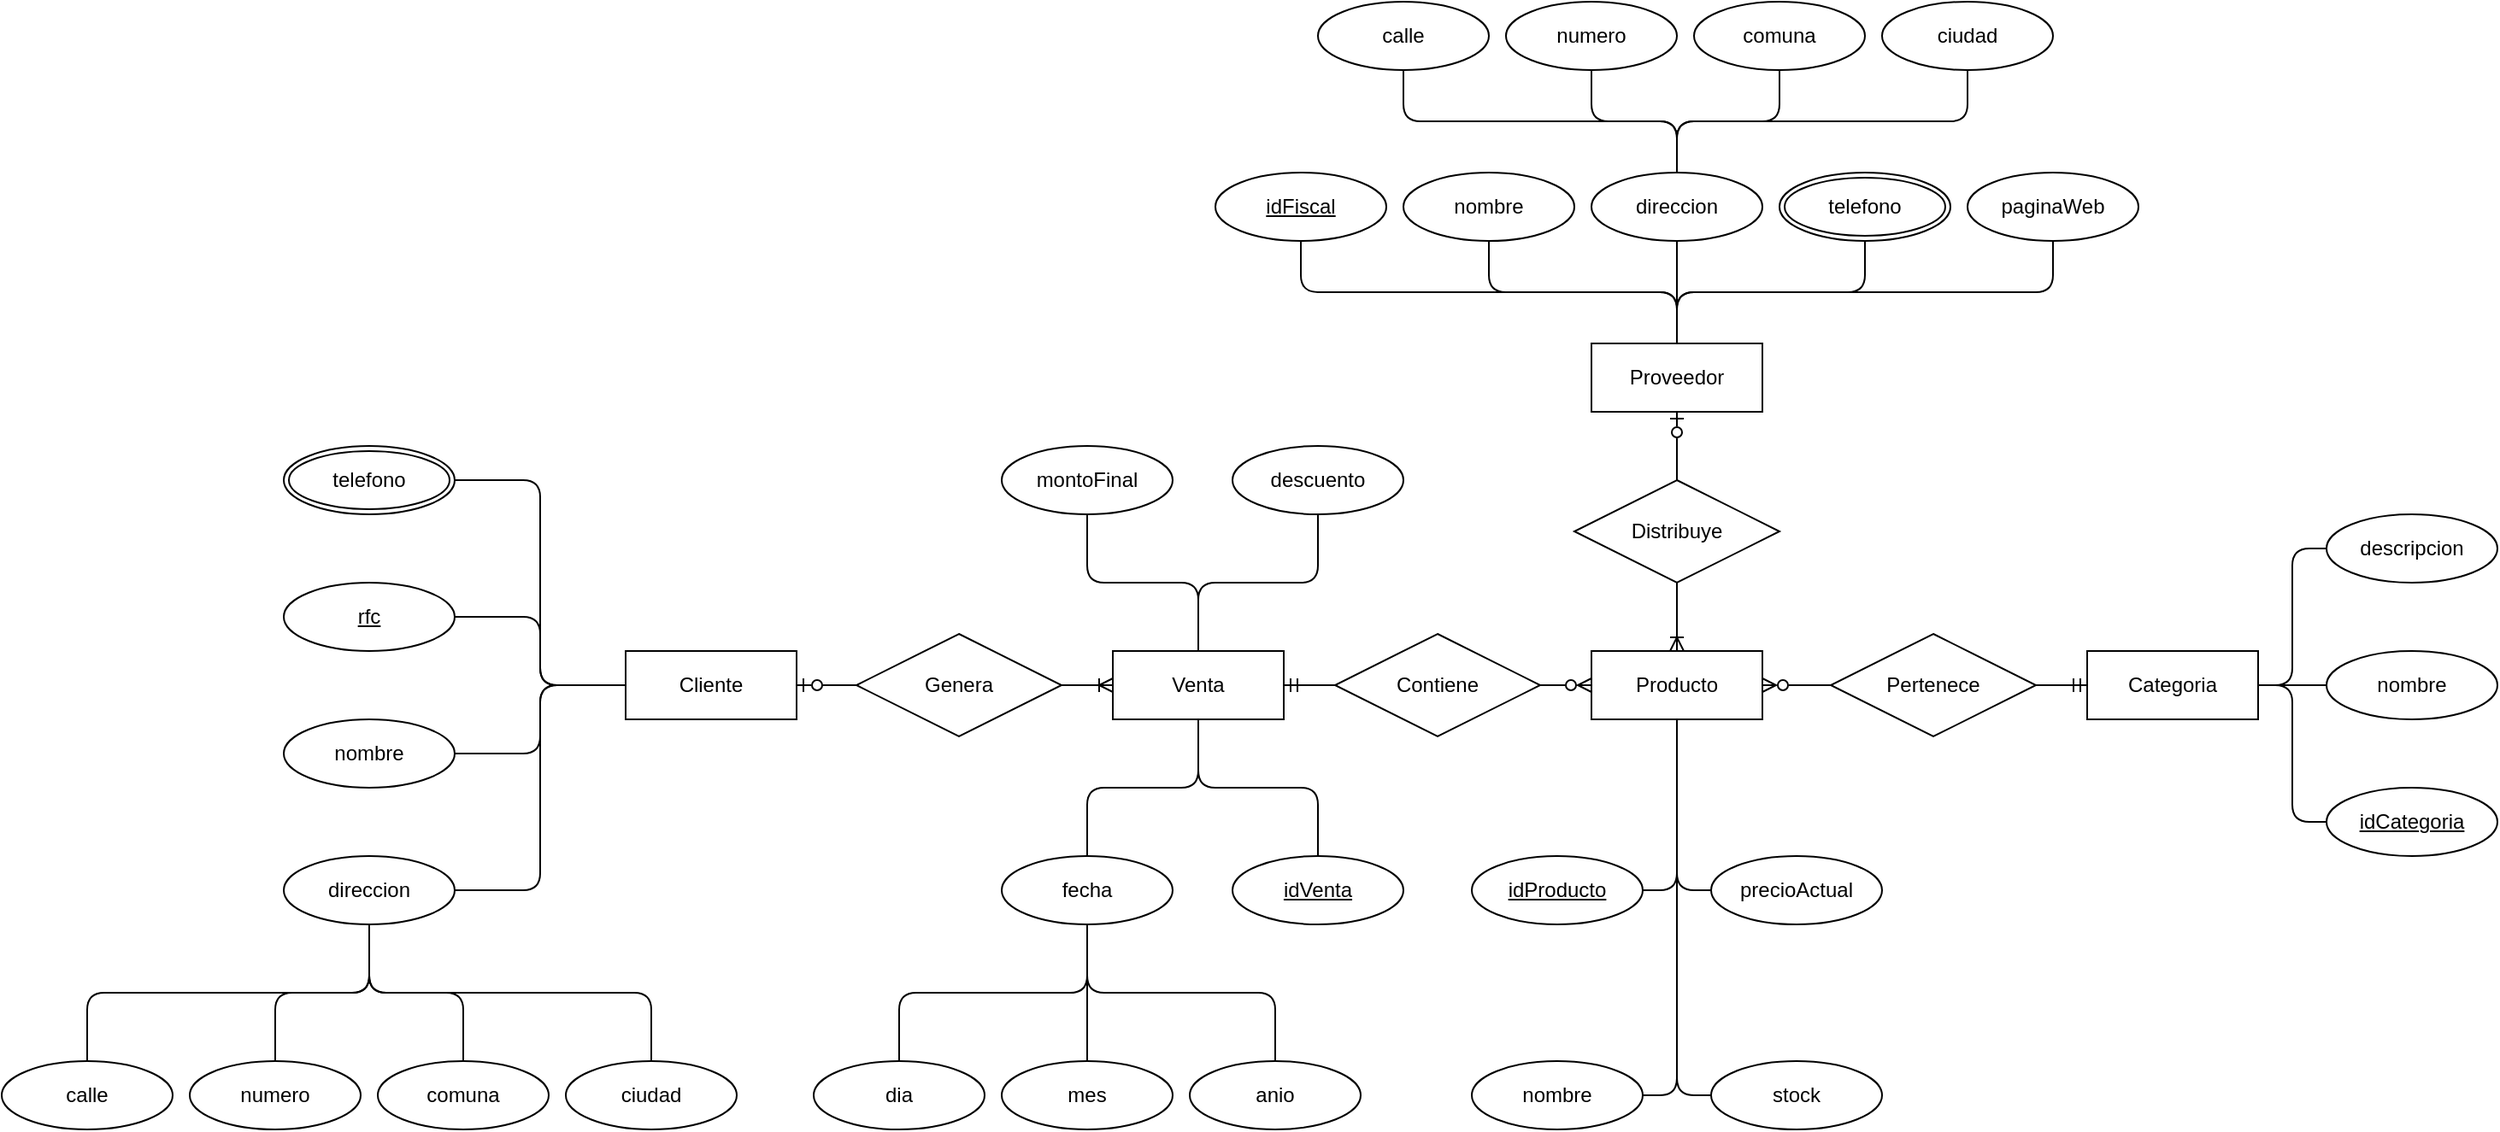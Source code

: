 <mxfile version="24.5.2" type="github">
  <diagram name="Page-1" id="oUrtw_3djIeICZ6aYUFe">
    <mxGraphModel dx="2284" dy="789" grid="1" gridSize="10" guides="1" tooltips="1" connect="1" arrows="1" fold="1" page="1" pageScale="1" pageWidth="850" pageHeight="1100" math="0" shadow="0">
      <root>
        <mxCell id="0" />
        <mxCell id="1" parent="0" />
        <mxCell id="MkQvWn6cAgsR6RFx1JYP-8" style="edgeStyle=orthogonalEdgeStyle;rounded=0;orthogonalLoop=1;jettySize=auto;html=1;exitX=1;exitY=0.5;exitDx=0;exitDy=0;entryX=0;entryY=0.5;entryDx=0;entryDy=0;endArrow=none;endFill=0;startArrow=ERzeroToMany;startFill=0;" edge="1" parent="1" source="MkQvWn6cAgsR6RFx1JYP-1" target="MkQvWn6cAgsR6RFx1JYP-6">
          <mxGeometry relative="1" as="geometry" />
        </mxCell>
        <mxCell id="MkQvWn6cAgsR6RFx1JYP-12" style="edgeStyle=orthogonalEdgeStyle;rounded=1;orthogonalLoop=1;jettySize=auto;html=1;exitX=0.5;exitY=0;exitDx=0;exitDy=0;entryX=0.5;entryY=1;entryDx=0;entryDy=0;endArrow=none;endFill=0;curved=0;startArrow=ERoneToMany;startFill=0;" edge="1" parent="1" source="MkQvWn6cAgsR6RFx1JYP-1" target="MkQvWn6cAgsR6RFx1JYP-5">
          <mxGeometry relative="1" as="geometry" />
        </mxCell>
        <mxCell id="MkQvWn6cAgsR6RFx1JYP-85" style="edgeStyle=orthogonalEdgeStyle;rounded=1;orthogonalLoop=1;jettySize=auto;html=1;exitX=0.5;exitY=1;exitDx=0;exitDy=0;entryX=1;entryY=0.5;entryDx=0;entryDy=0;endArrow=none;endFill=0;curved=0;" edge="1" parent="1" source="MkQvWn6cAgsR6RFx1JYP-1" target="MkQvWn6cAgsR6RFx1JYP-81">
          <mxGeometry relative="1" as="geometry" />
        </mxCell>
        <mxCell id="MkQvWn6cAgsR6RFx1JYP-86" style="edgeStyle=orthogonalEdgeStyle;rounded=1;orthogonalLoop=1;jettySize=auto;html=1;exitX=0.5;exitY=1;exitDx=0;exitDy=0;entryX=1;entryY=0.5;entryDx=0;entryDy=0;curved=0;endArrow=none;endFill=0;" edge="1" parent="1" source="MkQvWn6cAgsR6RFx1JYP-1" target="MkQvWn6cAgsR6RFx1JYP-83">
          <mxGeometry relative="1" as="geometry" />
        </mxCell>
        <mxCell id="MkQvWn6cAgsR6RFx1JYP-87" style="edgeStyle=orthogonalEdgeStyle;rounded=1;orthogonalLoop=1;jettySize=auto;html=1;exitX=0.5;exitY=1;exitDx=0;exitDy=0;entryX=0;entryY=0.5;entryDx=0;entryDy=0;curved=0;endArrow=none;endFill=0;" edge="1" parent="1" source="MkQvWn6cAgsR6RFx1JYP-1" target="MkQvWn6cAgsR6RFx1JYP-82">
          <mxGeometry relative="1" as="geometry" />
        </mxCell>
        <mxCell id="MkQvWn6cAgsR6RFx1JYP-88" style="edgeStyle=orthogonalEdgeStyle;rounded=1;orthogonalLoop=1;jettySize=auto;html=1;exitX=0.5;exitY=1;exitDx=0;exitDy=0;entryX=0;entryY=0.5;entryDx=0;entryDy=0;curved=0;endArrow=none;endFill=0;" edge="1" parent="1" source="MkQvWn6cAgsR6RFx1JYP-1" target="MkQvWn6cAgsR6RFx1JYP-84">
          <mxGeometry relative="1" as="geometry" />
        </mxCell>
        <mxCell id="MkQvWn6cAgsR6RFx1JYP-1" value="Producto" style="whiteSpace=wrap;html=1;align=center;" vertex="1" parent="1">
          <mxGeometry x="650" y="590" width="100" height="40" as="geometry" />
        </mxCell>
        <mxCell id="MkQvWn6cAgsR6RFx1JYP-23" style="edgeStyle=orthogonalEdgeStyle;rounded=1;orthogonalLoop=1;jettySize=auto;html=1;exitX=0.5;exitY=0;exitDx=0;exitDy=0;entryX=0.5;entryY=1;entryDx=0;entryDy=0;curved=0;endArrow=none;endFill=0;" edge="1" parent="1" source="MkQvWn6cAgsR6RFx1JYP-2" target="MkQvWn6cAgsR6RFx1JYP-14">
          <mxGeometry relative="1" as="geometry" />
        </mxCell>
        <mxCell id="MkQvWn6cAgsR6RFx1JYP-24" style="edgeStyle=orthogonalEdgeStyle;rounded=1;orthogonalLoop=1;jettySize=auto;html=1;exitX=0.5;exitY=0;exitDx=0;exitDy=0;entryX=0.5;entryY=1;entryDx=0;entryDy=0;curved=0;endArrow=none;endFill=0;" edge="1" parent="1" source="MkQvWn6cAgsR6RFx1JYP-2" target="MkQvWn6cAgsR6RFx1JYP-15">
          <mxGeometry relative="1" as="geometry" />
        </mxCell>
        <mxCell id="MkQvWn6cAgsR6RFx1JYP-25" style="edgeStyle=orthogonalEdgeStyle;rounded=1;orthogonalLoop=1;jettySize=auto;html=1;exitX=0.5;exitY=0;exitDx=0;exitDy=0;entryX=0.5;entryY=1;entryDx=0;entryDy=0;curved=0;endArrow=none;endFill=0;" edge="1" parent="1" source="MkQvWn6cAgsR6RFx1JYP-2" target="MkQvWn6cAgsR6RFx1JYP-16">
          <mxGeometry relative="1" as="geometry" />
        </mxCell>
        <mxCell id="MkQvWn6cAgsR6RFx1JYP-26" style="edgeStyle=orthogonalEdgeStyle;rounded=1;orthogonalLoop=1;jettySize=auto;html=1;exitX=0.5;exitY=0;exitDx=0;exitDy=0;entryX=0.5;entryY=1;entryDx=0;entryDy=0;curved=0;endArrow=none;endFill=0;" edge="1" parent="1" source="MkQvWn6cAgsR6RFx1JYP-2" target="MkQvWn6cAgsR6RFx1JYP-17">
          <mxGeometry relative="1" as="geometry" />
        </mxCell>
        <mxCell id="MkQvWn6cAgsR6RFx1JYP-27" style="edgeStyle=orthogonalEdgeStyle;rounded=1;orthogonalLoop=1;jettySize=auto;html=1;exitX=0.5;exitY=0;exitDx=0;exitDy=0;entryX=0.5;entryY=1;entryDx=0;entryDy=0;curved=0;endArrow=none;endFill=0;" edge="1" parent="1" source="MkQvWn6cAgsR6RFx1JYP-2" target="MkQvWn6cAgsR6RFx1JYP-18">
          <mxGeometry relative="1" as="geometry" />
        </mxCell>
        <mxCell id="MkQvWn6cAgsR6RFx1JYP-2" value="Proveedor" style="whiteSpace=wrap;html=1;align=center;" vertex="1" parent="1">
          <mxGeometry x="650" y="410" width="100" height="40" as="geometry" />
        </mxCell>
        <mxCell id="MkQvWn6cAgsR6RFx1JYP-10" style="edgeStyle=orthogonalEdgeStyle;rounded=1;orthogonalLoop=1;jettySize=auto;html=1;exitX=1;exitY=0.5;exitDx=0;exitDy=0;entryX=0;entryY=0.5;entryDx=0;entryDy=0;curved=0;endArrow=none;endFill=0;startArrow=ERzeroToOne;startFill=0;" edge="1" parent="1" source="MkQvWn6cAgsR6RFx1JYP-3" target="MkQvWn6cAgsR6RFx1JYP-56">
          <mxGeometry relative="1" as="geometry">
            <mxPoint x="225" y="610" as="targetPoint" />
          </mxGeometry>
        </mxCell>
        <mxCell id="MkQvWn6cAgsR6RFx1JYP-3" value="Cliente" style="whiteSpace=wrap;html=1;align=center;" vertex="1" parent="1">
          <mxGeometry x="85" y="590" width="100" height="40" as="geometry" />
        </mxCell>
        <mxCell id="MkQvWn6cAgsR6RFx1JYP-76" style="edgeStyle=orthogonalEdgeStyle;rounded=1;orthogonalLoop=1;jettySize=auto;html=1;exitX=1;exitY=0.5;exitDx=0;exitDy=0;entryX=0;entryY=0.5;entryDx=0;entryDy=0;endArrow=none;endFill=0;curved=0;" edge="1" parent="1" source="MkQvWn6cAgsR6RFx1JYP-4" target="MkQvWn6cAgsR6RFx1JYP-75">
          <mxGeometry relative="1" as="geometry" />
        </mxCell>
        <mxCell id="MkQvWn6cAgsR6RFx1JYP-77" style="edgeStyle=orthogonalEdgeStyle;rounded=1;orthogonalLoop=1;jettySize=auto;html=1;exitX=1;exitY=0.5;exitDx=0;exitDy=0;entryX=0;entryY=0.5;entryDx=0;entryDy=0;curved=0;endArrow=none;endFill=0;" edge="1" parent="1" source="MkQvWn6cAgsR6RFx1JYP-4" target="MkQvWn6cAgsR6RFx1JYP-74">
          <mxGeometry relative="1" as="geometry" />
        </mxCell>
        <mxCell id="MkQvWn6cAgsR6RFx1JYP-78" style="edgeStyle=orthogonalEdgeStyle;rounded=1;orthogonalLoop=1;jettySize=auto;html=1;exitX=1;exitY=0.5;exitDx=0;exitDy=0;entryX=0;entryY=0.5;entryDx=0;entryDy=0;curved=0;endArrow=none;endFill=0;" edge="1" parent="1" source="MkQvWn6cAgsR6RFx1JYP-4" target="MkQvWn6cAgsR6RFx1JYP-73">
          <mxGeometry relative="1" as="geometry" />
        </mxCell>
        <mxCell id="MkQvWn6cAgsR6RFx1JYP-4" value="Categoria" style="whiteSpace=wrap;html=1;align=center;" vertex="1" parent="1">
          <mxGeometry x="940" y="590" width="100" height="40" as="geometry" />
        </mxCell>
        <mxCell id="MkQvWn6cAgsR6RFx1JYP-13" style="edgeStyle=orthogonalEdgeStyle;rounded=1;orthogonalLoop=1;jettySize=auto;html=1;exitX=0.5;exitY=0;exitDx=0;exitDy=0;entryX=0.5;entryY=1;entryDx=0;entryDy=0;curved=0;endArrow=ERzeroToOne;endFill=0;startArrow=none;startFill=0;" edge="1" parent="1" source="MkQvWn6cAgsR6RFx1JYP-5" target="MkQvWn6cAgsR6RFx1JYP-2">
          <mxGeometry relative="1" as="geometry" />
        </mxCell>
        <mxCell id="MkQvWn6cAgsR6RFx1JYP-5" value="Distribuye" style="shape=rhombus;perimeter=rhombusPerimeter;whiteSpace=wrap;html=1;align=center;" vertex="1" parent="1">
          <mxGeometry x="640" y="490" width="120" height="60" as="geometry" />
        </mxCell>
        <mxCell id="MkQvWn6cAgsR6RFx1JYP-9" style="edgeStyle=orthogonalEdgeStyle;rounded=1;orthogonalLoop=1;jettySize=auto;html=1;exitX=1;exitY=0.5;exitDx=0;exitDy=0;entryX=0;entryY=0.5;entryDx=0;entryDy=0;curved=0;endArrow=ERmandOne;endFill=0;" edge="1" parent="1" source="MkQvWn6cAgsR6RFx1JYP-6" target="MkQvWn6cAgsR6RFx1JYP-4">
          <mxGeometry relative="1" as="geometry" />
        </mxCell>
        <mxCell id="MkQvWn6cAgsR6RFx1JYP-6" value="Pertenece" style="shape=rhombus;perimeter=rhombusPerimeter;whiteSpace=wrap;html=1;align=center;" vertex="1" parent="1">
          <mxGeometry x="790" y="580" width="120" height="60" as="geometry" />
        </mxCell>
        <mxCell id="MkQvWn6cAgsR6RFx1JYP-11" style="edgeStyle=orthogonalEdgeStyle;rounded=0;orthogonalLoop=1;jettySize=auto;html=1;exitX=1;exitY=0.5;exitDx=0;exitDy=0;entryX=0;entryY=0.5;entryDx=0;entryDy=0;endArrow=ERzeroToMany;endFill=0;" edge="1" parent="1" source="MkQvWn6cAgsR6RFx1JYP-7" target="MkQvWn6cAgsR6RFx1JYP-1">
          <mxGeometry relative="1" as="geometry" />
        </mxCell>
        <mxCell id="MkQvWn6cAgsR6RFx1JYP-7" value="Contiene" style="shape=rhombus;perimeter=rhombusPerimeter;whiteSpace=wrap;html=1;align=center;" vertex="1" parent="1">
          <mxGeometry x="500" y="580" width="120" height="60" as="geometry" />
        </mxCell>
        <mxCell id="MkQvWn6cAgsR6RFx1JYP-14" value="idFiscal" style="ellipse;whiteSpace=wrap;html=1;align=center;fontStyle=4;" vertex="1" parent="1">
          <mxGeometry x="430" y="310" width="100" height="40" as="geometry" />
        </mxCell>
        <mxCell id="MkQvWn6cAgsR6RFx1JYP-15" value="nombre" style="ellipse;whiteSpace=wrap;html=1;align=center;" vertex="1" parent="1">
          <mxGeometry x="540" y="310" width="100" height="40" as="geometry" />
        </mxCell>
        <mxCell id="MkQvWn6cAgsR6RFx1JYP-28" style="edgeStyle=orthogonalEdgeStyle;rounded=1;orthogonalLoop=1;jettySize=auto;html=1;exitX=0.5;exitY=0;exitDx=0;exitDy=0;entryX=0.5;entryY=1;entryDx=0;entryDy=0;curved=0;endArrow=none;endFill=0;" edge="1" parent="1" source="MkQvWn6cAgsR6RFx1JYP-16" target="MkQvWn6cAgsR6RFx1JYP-21">
          <mxGeometry relative="1" as="geometry" />
        </mxCell>
        <mxCell id="MkQvWn6cAgsR6RFx1JYP-29" style="edgeStyle=orthogonalEdgeStyle;rounded=1;orthogonalLoop=1;jettySize=auto;html=1;exitX=0.5;exitY=0;exitDx=0;exitDy=0;entryX=0.5;entryY=1;entryDx=0;entryDy=0;curved=0;endArrow=none;endFill=0;" edge="1" parent="1" source="MkQvWn6cAgsR6RFx1JYP-16" target="MkQvWn6cAgsR6RFx1JYP-22">
          <mxGeometry relative="1" as="geometry" />
        </mxCell>
        <mxCell id="MkQvWn6cAgsR6RFx1JYP-30" style="edgeStyle=orthogonalEdgeStyle;rounded=1;orthogonalLoop=1;jettySize=auto;html=1;exitX=0.5;exitY=0;exitDx=0;exitDy=0;entryX=0.5;entryY=1;entryDx=0;entryDy=0;curved=0;endArrow=none;endFill=0;" edge="1" parent="1" source="MkQvWn6cAgsR6RFx1JYP-16" target="MkQvWn6cAgsR6RFx1JYP-19">
          <mxGeometry relative="1" as="geometry" />
        </mxCell>
        <mxCell id="MkQvWn6cAgsR6RFx1JYP-31" style="edgeStyle=orthogonalEdgeStyle;rounded=1;orthogonalLoop=1;jettySize=auto;html=1;exitX=0.5;exitY=0;exitDx=0;exitDy=0;entryX=0.5;entryY=1;entryDx=0;entryDy=0;curved=0;endArrow=none;endFill=0;" edge="1" parent="1" source="MkQvWn6cAgsR6RFx1JYP-16" target="MkQvWn6cAgsR6RFx1JYP-20">
          <mxGeometry relative="1" as="geometry" />
        </mxCell>
        <mxCell id="MkQvWn6cAgsR6RFx1JYP-16" value="direccion" style="ellipse;whiteSpace=wrap;html=1;align=center;" vertex="1" parent="1">
          <mxGeometry x="650" y="310" width="100" height="40" as="geometry" />
        </mxCell>
        <mxCell id="MkQvWn6cAgsR6RFx1JYP-17" value="telefono" style="ellipse;shape=doubleEllipse;margin=3;whiteSpace=wrap;html=1;align=center;" vertex="1" parent="1">
          <mxGeometry x="760" y="310" width="100" height="40" as="geometry" />
        </mxCell>
        <mxCell id="MkQvWn6cAgsR6RFx1JYP-18" value="paginaWeb" style="ellipse;whiteSpace=wrap;html=1;align=center;" vertex="1" parent="1">
          <mxGeometry x="870" y="310" width="100" height="40" as="geometry" />
        </mxCell>
        <mxCell id="MkQvWn6cAgsR6RFx1JYP-19" value="comuna" style="ellipse;whiteSpace=wrap;html=1;align=center;" vertex="1" parent="1">
          <mxGeometry x="710" y="210" width="100" height="40" as="geometry" />
        </mxCell>
        <mxCell id="MkQvWn6cAgsR6RFx1JYP-20" value="ciudad" style="ellipse;whiteSpace=wrap;html=1;align=center;" vertex="1" parent="1">
          <mxGeometry x="820" y="210" width="100" height="40" as="geometry" />
        </mxCell>
        <mxCell id="MkQvWn6cAgsR6RFx1JYP-21" value="calle" style="ellipse;whiteSpace=wrap;html=1;align=center;" vertex="1" parent="1">
          <mxGeometry x="490" y="210" width="100" height="40" as="geometry" />
        </mxCell>
        <mxCell id="MkQvWn6cAgsR6RFx1JYP-22" value="numero" style="ellipse;whiteSpace=wrap;html=1;align=center;" vertex="1" parent="1">
          <mxGeometry x="600" y="210" width="100" height="40" as="geometry" />
        </mxCell>
        <mxCell id="MkQvWn6cAgsR6RFx1JYP-48" style="edgeStyle=orthogonalEdgeStyle;rounded=1;orthogonalLoop=1;jettySize=auto;html=1;exitX=1;exitY=0.5;exitDx=0;exitDy=0;entryX=0;entryY=0.5;entryDx=0;entryDy=0;curved=0;endArrow=none;endFill=0;" edge="1" parent="1" source="MkQvWn6cAgsR6RFx1JYP-32" target="MkQvWn6cAgsR6RFx1JYP-3">
          <mxGeometry relative="1" as="geometry" />
        </mxCell>
        <mxCell id="MkQvWn6cAgsR6RFx1JYP-32" value="rfc" style="ellipse;whiteSpace=wrap;html=1;align=center;fontStyle=4;" vertex="1" parent="1">
          <mxGeometry x="-115" y="550" width="100" height="40" as="geometry" />
        </mxCell>
        <mxCell id="MkQvWn6cAgsR6RFx1JYP-50" style="edgeStyle=orthogonalEdgeStyle;rounded=1;orthogonalLoop=1;jettySize=auto;html=1;exitX=1;exitY=0.5;exitDx=0;exitDy=0;entryX=0;entryY=0.5;entryDx=0;entryDy=0;curved=0;endArrow=none;endFill=0;" edge="1" parent="1" source="MkQvWn6cAgsR6RFx1JYP-33" target="MkQvWn6cAgsR6RFx1JYP-3">
          <mxGeometry relative="1" as="geometry" />
        </mxCell>
        <mxCell id="MkQvWn6cAgsR6RFx1JYP-33" value="direccion" style="ellipse;whiteSpace=wrap;html=1;align=center;" vertex="1" parent="1">
          <mxGeometry x="-115" y="710" width="100" height="40" as="geometry" />
        </mxCell>
        <mxCell id="MkQvWn6cAgsR6RFx1JYP-49" style="edgeStyle=orthogonalEdgeStyle;rounded=1;orthogonalLoop=1;jettySize=auto;html=1;exitX=1;exitY=0.5;exitDx=0;exitDy=0;entryX=0;entryY=0.5;entryDx=0;entryDy=0;endArrow=none;endFill=0;curved=0;" edge="1" parent="1" source="MkQvWn6cAgsR6RFx1JYP-34" target="MkQvWn6cAgsR6RFx1JYP-3">
          <mxGeometry relative="1" as="geometry" />
        </mxCell>
        <mxCell id="MkQvWn6cAgsR6RFx1JYP-34" value="nombre" style="ellipse;whiteSpace=wrap;html=1;align=center;" vertex="1" parent="1">
          <mxGeometry x="-115" y="630" width="100" height="40" as="geometry" />
        </mxCell>
        <mxCell id="MkQvWn6cAgsR6RFx1JYP-46" style="edgeStyle=orthogonalEdgeStyle;rounded=1;orthogonalLoop=1;jettySize=auto;html=1;exitX=1;exitY=0.5;exitDx=0;exitDy=0;entryX=0;entryY=0.5;entryDx=0;entryDy=0;curved=0;endArrow=none;endFill=0;" edge="1" parent="1" source="MkQvWn6cAgsR6RFx1JYP-35" target="MkQvWn6cAgsR6RFx1JYP-3">
          <mxGeometry relative="1" as="geometry" />
        </mxCell>
        <mxCell id="MkQvWn6cAgsR6RFx1JYP-35" value="telefono" style="ellipse;shape=doubleEllipse;margin=3;whiteSpace=wrap;html=1;align=center;" vertex="1" parent="1">
          <mxGeometry x="-115" y="470" width="100" height="40" as="geometry" />
        </mxCell>
        <mxCell id="MkQvWn6cAgsR6RFx1JYP-52" style="edgeStyle=orthogonalEdgeStyle;rounded=1;orthogonalLoop=1;jettySize=auto;html=1;exitX=0.5;exitY=0;exitDx=0;exitDy=0;entryX=0.5;entryY=1;entryDx=0;entryDy=0;endArrow=none;endFill=0;curved=0;" edge="1" parent="1" source="MkQvWn6cAgsR6RFx1JYP-36" target="MkQvWn6cAgsR6RFx1JYP-33">
          <mxGeometry relative="1" as="geometry" />
        </mxCell>
        <mxCell id="MkQvWn6cAgsR6RFx1JYP-36" value="comuna" style="ellipse;whiteSpace=wrap;html=1;align=center;" vertex="1" parent="1">
          <mxGeometry x="-60" y="830" width="100" height="40" as="geometry" />
        </mxCell>
        <mxCell id="MkQvWn6cAgsR6RFx1JYP-53" style="edgeStyle=orthogonalEdgeStyle;rounded=1;orthogonalLoop=1;jettySize=auto;html=1;exitX=0.5;exitY=0;exitDx=0;exitDy=0;entryX=0.5;entryY=1;entryDx=0;entryDy=0;curved=0;endArrow=none;endFill=0;" edge="1" parent="1" source="MkQvWn6cAgsR6RFx1JYP-37" target="MkQvWn6cAgsR6RFx1JYP-33">
          <mxGeometry relative="1" as="geometry" />
        </mxCell>
        <mxCell id="MkQvWn6cAgsR6RFx1JYP-37" value="ciudad" style="ellipse;whiteSpace=wrap;html=1;align=center;" vertex="1" parent="1">
          <mxGeometry x="50" y="830" width="100" height="40" as="geometry" />
        </mxCell>
        <mxCell id="MkQvWn6cAgsR6RFx1JYP-54" style="edgeStyle=orthogonalEdgeStyle;rounded=1;orthogonalLoop=1;jettySize=auto;html=1;exitX=0.5;exitY=0;exitDx=0;exitDy=0;entryX=0.5;entryY=1;entryDx=0;entryDy=0;endArrow=none;endFill=0;curved=0;" edge="1" parent="1" source="MkQvWn6cAgsR6RFx1JYP-38" target="MkQvWn6cAgsR6RFx1JYP-33">
          <mxGeometry relative="1" as="geometry" />
        </mxCell>
        <mxCell id="MkQvWn6cAgsR6RFx1JYP-38" value="calle" style="ellipse;whiteSpace=wrap;html=1;align=center;" vertex="1" parent="1">
          <mxGeometry x="-280" y="830" width="100" height="40" as="geometry" />
        </mxCell>
        <mxCell id="MkQvWn6cAgsR6RFx1JYP-51" style="edgeStyle=orthogonalEdgeStyle;rounded=1;orthogonalLoop=1;jettySize=auto;html=1;exitX=0.5;exitY=0;exitDx=0;exitDy=0;entryX=0.5;entryY=1;entryDx=0;entryDy=0;endArrow=none;endFill=0;curved=0;" edge="1" parent="1" source="MkQvWn6cAgsR6RFx1JYP-39" target="MkQvWn6cAgsR6RFx1JYP-33">
          <mxGeometry relative="1" as="geometry" />
        </mxCell>
        <mxCell id="MkQvWn6cAgsR6RFx1JYP-39" value="numero" style="ellipse;whiteSpace=wrap;html=1;align=center;" vertex="1" parent="1">
          <mxGeometry x="-170" y="830" width="100" height="40" as="geometry" />
        </mxCell>
        <mxCell id="MkQvWn6cAgsR6RFx1JYP-58" style="edgeStyle=orthogonalEdgeStyle;rounded=1;orthogonalLoop=1;jettySize=auto;html=1;exitX=1;exitY=0.5;exitDx=0;exitDy=0;entryX=0;entryY=0.5;entryDx=0;entryDy=0;endArrow=none;endFill=0;curved=0;startArrow=ERmandOne;startFill=0;" edge="1" parent="1" source="MkQvWn6cAgsR6RFx1JYP-55" target="MkQvWn6cAgsR6RFx1JYP-7">
          <mxGeometry relative="1" as="geometry" />
        </mxCell>
        <mxCell id="MkQvWn6cAgsR6RFx1JYP-55" value="Venta" style="whiteSpace=wrap;html=1;align=center;" vertex="1" parent="1">
          <mxGeometry x="370" y="590" width="100" height="40" as="geometry" />
        </mxCell>
        <mxCell id="MkQvWn6cAgsR6RFx1JYP-57" style="edgeStyle=orthogonalEdgeStyle;rounded=0;orthogonalLoop=1;jettySize=auto;html=1;exitX=1;exitY=0.5;exitDx=0;exitDy=0;entryX=0;entryY=0.5;entryDx=0;entryDy=0;endArrow=ERoneToMany;endFill=0;" edge="1" parent="1" source="MkQvWn6cAgsR6RFx1JYP-56" target="MkQvWn6cAgsR6RFx1JYP-55">
          <mxGeometry relative="1" as="geometry" />
        </mxCell>
        <mxCell id="MkQvWn6cAgsR6RFx1JYP-56" value="Genera" style="shape=rhombus;perimeter=rhombusPerimeter;whiteSpace=wrap;html=1;align=center;" vertex="1" parent="1">
          <mxGeometry x="220" y="580" width="120" height="60" as="geometry" />
        </mxCell>
        <mxCell id="MkQvWn6cAgsR6RFx1JYP-63" style="edgeStyle=orthogonalEdgeStyle;rounded=1;orthogonalLoop=1;jettySize=auto;html=1;exitX=0.5;exitY=0;exitDx=0;exitDy=0;entryX=0.5;entryY=1;entryDx=0;entryDy=0;curved=0;endArrow=none;endFill=0;" edge="1" parent="1" source="MkQvWn6cAgsR6RFx1JYP-59" target="MkQvWn6cAgsR6RFx1JYP-55">
          <mxGeometry relative="1" as="geometry" />
        </mxCell>
        <mxCell id="MkQvWn6cAgsR6RFx1JYP-59" value="idVenta" style="ellipse;whiteSpace=wrap;html=1;align=center;fontStyle=4;" vertex="1" parent="1">
          <mxGeometry x="440" y="710" width="100" height="40" as="geometry" />
        </mxCell>
        <mxCell id="MkQvWn6cAgsR6RFx1JYP-79" style="edgeStyle=orthogonalEdgeStyle;rounded=1;orthogonalLoop=1;jettySize=auto;html=1;exitX=0.5;exitY=1;exitDx=0;exitDy=0;entryX=0.5;entryY=0;entryDx=0;entryDy=0;curved=0;endArrow=none;endFill=0;" edge="1" parent="1" source="MkQvWn6cAgsR6RFx1JYP-60" target="MkQvWn6cAgsR6RFx1JYP-55">
          <mxGeometry relative="1" as="geometry" />
        </mxCell>
        <mxCell id="MkQvWn6cAgsR6RFx1JYP-60" value="montoFinal" style="ellipse;whiteSpace=wrap;html=1;align=center;" vertex="1" parent="1">
          <mxGeometry x="305" y="470" width="100" height="40" as="geometry" />
        </mxCell>
        <mxCell id="MkQvWn6cAgsR6RFx1JYP-80" style="edgeStyle=orthogonalEdgeStyle;rounded=1;orthogonalLoop=1;jettySize=auto;html=1;exitX=0.5;exitY=1;exitDx=0;exitDy=0;entryX=0.5;entryY=0;entryDx=0;entryDy=0;curved=0;endArrow=none;endFill=0;" edge="1" parent="1" source="MkQvWn6cAgsR6RFx1JYP-61" target="MkQvWn6cAgsR6RFx1JYP-55">
          <mxGeometry relative="1" as="geometry" />
        </mxCell>
        <mxCell id="MkQvWn6cAgsR6RFx1JYP-61" value="descuento" style="ellipse;whiteSpace=wrap;html=1;align=center;" vertex="1" parent="1">
          <mxGeometry x="440" y="470" width="100" height="40" as="geometry" />
        </mxCell>
        <mxCell id="MkQvWn6cAgsR6RFx1JYP-64" style="edgeStyle=orthogonalEdgeStyle;rounded=1;orthogonalLoop=1;jettySize=auto;html=1;exitX=0.5;exitY=0;exitDx=0;exitDy=0;entryX=0.5;entryY=1;entryDx=0;entryDy=0;curved=0;endArrow=none;endFill=0;" edge="1" parent="1" source="MkQvWn6cAgsR6RFx1JYP-62" target="MkQvWn6cAgsR6RFx1JYP-55">
          <mxGeometry relative="1" as="geometry" />
        </mxCell>
        <mxCell id="MkQvWn6cAgsR6RFx1JYP-62" value="fecha" style="ellipse;whiteSpace=wrap;html=1;align=center;" vertex="1" parent="1">
          <mxGeometry x="305" y="710" width="100" height="40" as="geometry" />
        </mxCell>
        <mxCell id="MkQvWn6cAgsR6RFx1JYP-72" style="edgeStyle=orthogonalEdgeStyle;rounded=1;orthogonalLoop=1;jettySize=auto;html=1;exitX=0.5;exitY=0;exitDx=0;exitDy=0;entryX=0.5;entryY=1;entryDx=0;entryDy=0;curved=0;endArrow=none;endFill=0;" edge="1" parent="1" source="MkQvWn6cAgsR6RFx1JYP-67" target="MkQvWn6cAgsR6RFx1JYP-62">
          <mxGeometry relative="1" as="geometry" />
        </mxCell>
        <mxCell id="MkQvWn6cAgsR6RFx1JYP-67" value="anio" style="ellipse;whiteSpace=wrap;html=1;align=center;" vertex="1" parent="1">
          <mxGeometry x="415" y="830" width="100" height="40" as="geometry" />
        </mxCell>
        <mxCell id="MkQvWn6cAgsR6RFx1JYP-71" style="edgeStyle=orthogonalEdgeStyle;rounded=1;orthogonalLoop=1;jettySize=auto;html=1;exitX=0.5;exitY=0;exitDx=0;exitDy=0;entryX=0.5;entryY=1;entryDx=0;entryDy=0;endArrow=none;endFill=0;curved=0;" edge="1" parent="1" source="MkQvWn6cAgsR6RFx1JYP-68" target="MkQvWn6cAgsR6RFx1JYP-62">
          <mxGeometry relative="1" as="geometry" />
        </mxCell>
        <mxCell id="MkQvWn6cAgsR6RFx1JYP-68" value="mes" style="ellipse;whiteSpace=wrap;html=1;align=center;" vertex="1" parent="1">
          <mxGeometry x="305" y="830" width="100" height="40" as="geometry" />
        </mxCell>
        <mxCell id="MkQvWn6cAgsR6RFx1JYP-70" style="edgeStyle=orthogonalEdgeStyle;rounded=1;orthogonalLoop=1;jettySize=auto;html=1;exitX=0.5;exitY=0;exitDx=0;exitDy=0;entryX=0.5;entryY=1;entryDx=0;entryDy=0;endArrow=none;endFill=0;curved=0;" edge="1" parent="1" source="MkQvWn6cAgsR6RFx1JYP-69" target="MkQvWn6cAgsR6RFx1JYP-62">
          <mxGeometry relative="1" as="geometry" />
        </mxCell>
        <mxCell id="MkQvWn6cAgsR6RFx1JYP-69" value="dia" style="ellipse;whiteSpace=wrap;html=1;align=center;" vertex="1" parent="1">
          <mxGeometry x="195" y="830" width="100" height="40" as="geometry" />
        </mxCell>
        <mxCell id="MkQvWn6cAgsR6RFx1JYP-73" value="idCategoria" style="ellipse;whiteSpace=wrap;html=1;align=center;fontStyle=4;" vertex="1" parent="1">
          <mxGeometry x="1080" y="670" width="100" height="40" as="geometry" />
        </mxCell>
        <mxCell id="MkQvWn6cAgsR6RFx1JYP-74" value="nombre" style="ellipse;whiteSpace=wrap;html=1;align=center;" vertex="1" parent="1">
          <mxGeometry x="1080" y="590" width="100" height="40" as="geometry" />
        </mxCell>
        <mxCell id="MkQvWn6cAgsR6RFx1JYP-75" value="descripcion" style="ellipse;whiteSpace=wrap;html=1;align=center;" vertex="1" parent="1">
          <mxGeometry x="1080" y="510" width="100" height="40" as="geometry" />
        </mxCell>
        <mxCell id="MkQvWn6cAgsR6RFx1JYP-81" value="idProducto" style="ellipse;whiteSpace=wrap;html=1;align=center;fontStyle=4;" vertex="1" parent="1">
          <mxGeometry x="580" y="710" width="100" height="40" as="geometry" />
        </mxCell>
        <mxCell id="MkQvWn6cAgsR6RFx1JYP-82" value="precioActual" style="ellipse;whiteSpace=wrap;html=1;align=center;" vertex="1" parent="1">
          <mxGeometry x="720" y="710" width="100" height="40" as="geometry" />
        </mxCell>
        <mxCell id="MkQvWn6cAgsR6RFx1JYP-83" value="nombre" style="ellipse;whiteSpace=wrap;html=1;align=center;" vertex="1" parent="1">
          <mxGeometry x="580" y="830" width="100" height="40" as="geometry" />
        </mxCell>
        <mxCell id="MkQvWn6cAgsR6RFx1JYP-84" value="stock" style="ellipse;whiteSpace=wrap;html=1;align=center;" vertex="1" parent="1">
          <mxGeometry x="720" y="830" width="100" height="40" as="geometry" />
        </mxCell>
      </root>
    </mxGraphModel>
  </diagram>
</mxfile>
